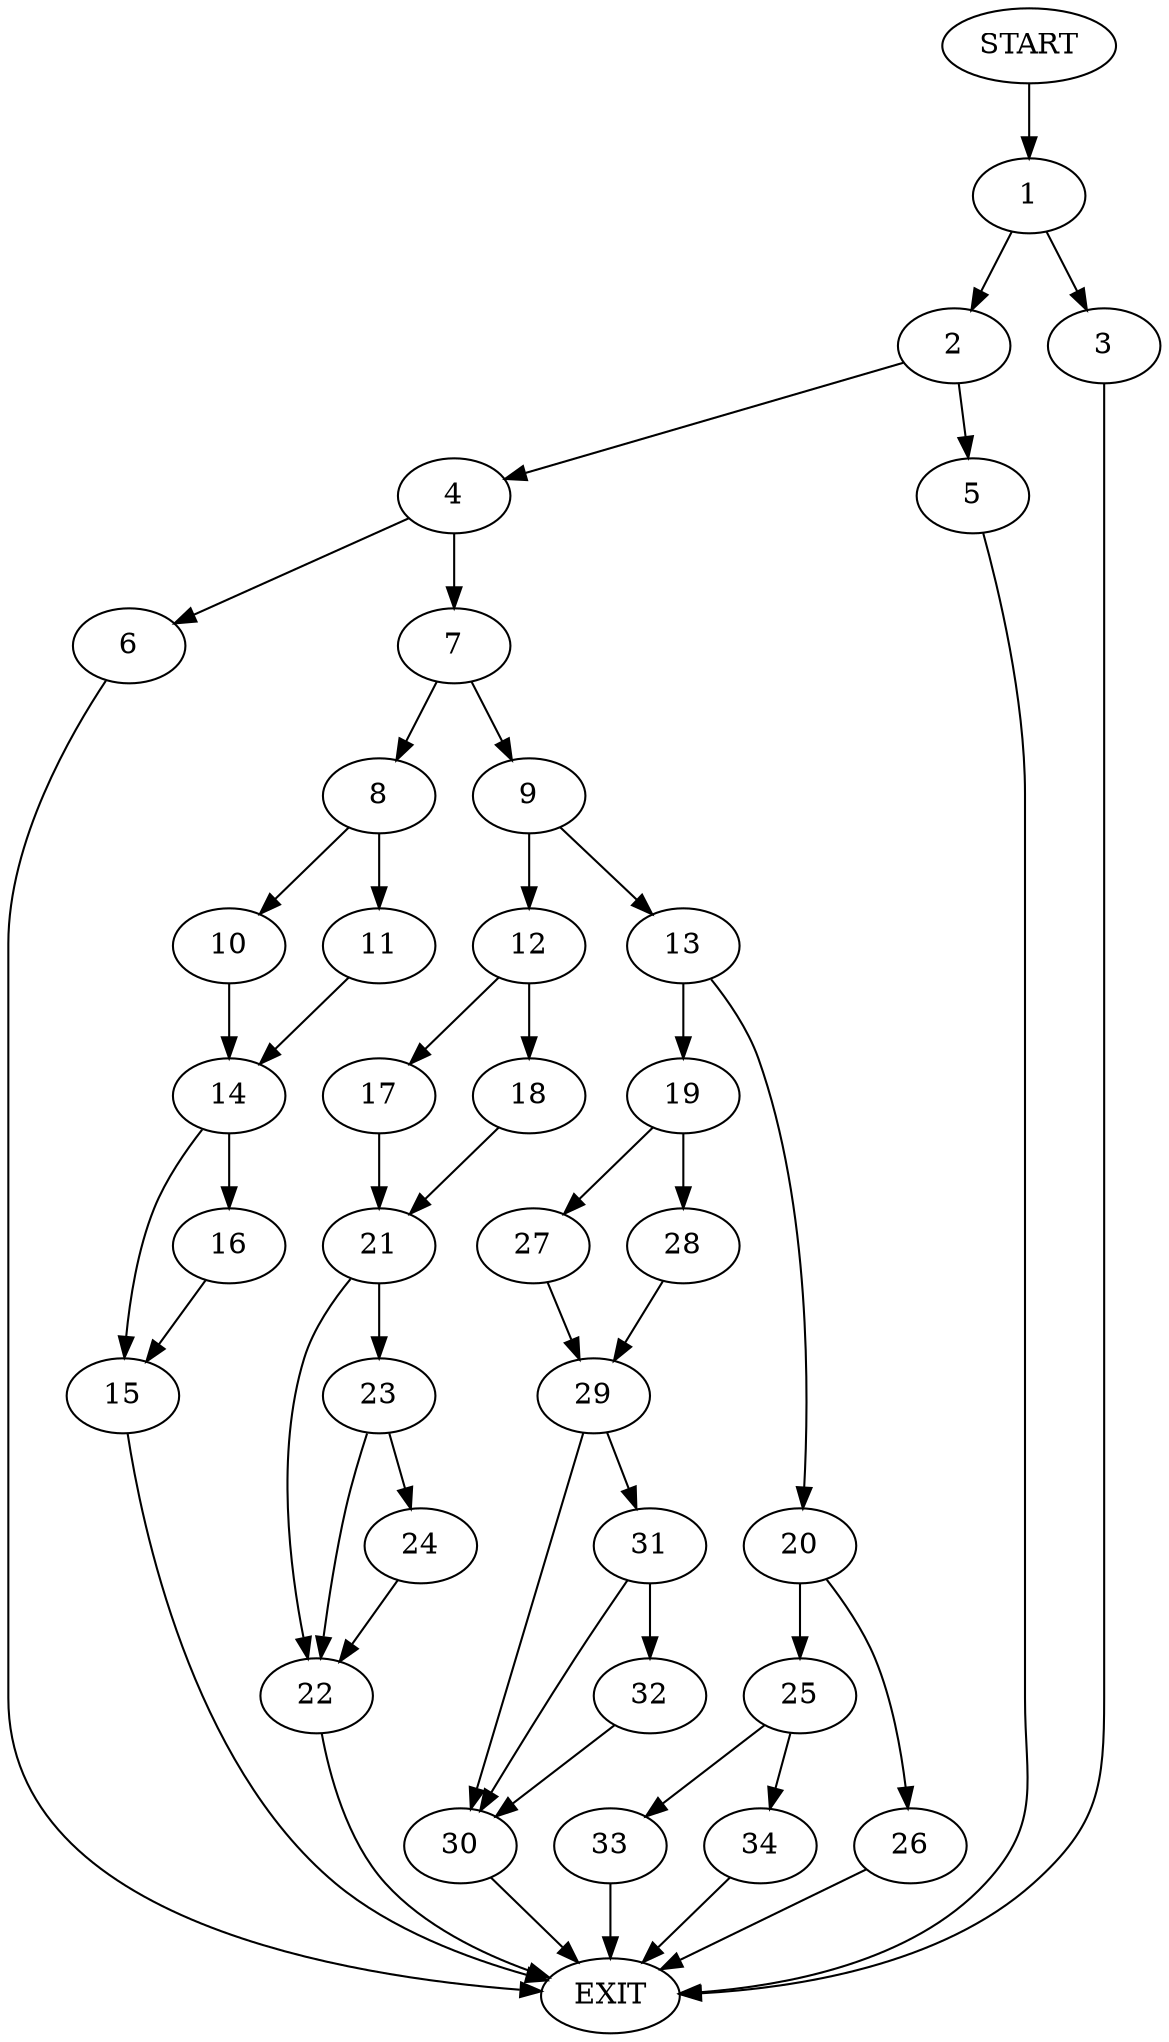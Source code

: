 digraph {
0 [label="START"]
35 [label="EXIT"]
0 -> 1
1 -> 2
1 -> 3
2 -> 4
2 -> 5
3 -> 35
5 -> 35
4 -> 6
4 -> 7
6 -> 35
7 -> 8
7 -> 9
8 -> 10
8 -> 11
9 -> 12
9 -> 13
11 -> 14
10 -> 14
14 -> 15
14 -> 16
15 -> 35
16 -> 15
12 -> 17
12 -> 18
13 -> 19
13 -> 20
18 -> 21
17 -> 21
21 -> 22
21 -> 23
23 -> 24
23 -> 22
22 -> 35
24 -> 22
20 -> 25
20 -> 26
19 -> 27
19 -> 28
27 -> 29
28 -> 29
29 -> 30
29 -> 31
30 -> 35
31 -> 32
31 -> 30
32 -> 30
26 -> 35
25 -> 33
25 -> 34
34 -> 35
33 -> 35
}
